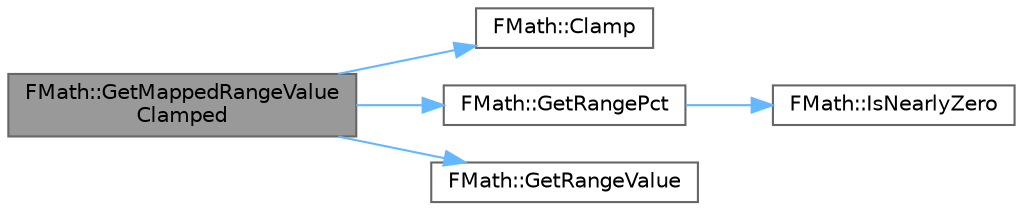digraph "FMath::GetMappedRangeValueClamped"
{
 // INTERACTIVE_SVG=YES
 // LATEX_PDF_SIZE
  bgcolor="transparent";
  edge [fontname=Helvetica,fontsize=10,labelfontname=Helvetica,labelfontsize=10];
  node [fontname=Helvetica,fontsize=10,shape=box,height=0.2,width=0.4];
  rankdir="LR";
  Node1 [id="Node000001",label="FMath::GetMappedRangeValue\lClamped",height=0.2,width=0.4,color="gray40", fillcolor="grey60", style="filled", fontcolor="black",tooltip=" "];
  Node1 -> Node2 [id="edge1_Node000001_Node000002",color="steelblue1",style="solid",tooltip=" "];
  Node2 [id="Node000002",label="FMath::Clamp",height=0.2,width=0.4,color="grey40", fillcolor="white", style="filled",URL="$dc/d20/structFMath.html#a7dbca5929b2ea7f13304eb4c927dab6c",tooltip="Clamps X to be between Min and Max, inclusive."];
  Node1 -> Node3 [id="edge2_Node000001_Node000003",color="steelblue1",style="solid",tooltip=" "];
  Node3 [id="Node000003",label="FMath::GetRangePct",height=0.2,width=0.4,color="grey40", fillcolor="white", style="filled",URL="$dc/d20/structFMath.html#a66b35e50adf9107885f742d4d2b0c1c0",tooltip="Calculates the percentage along a line from MinValue to MaxValue that Value is."];
  Node3 -> Node4 [id="edge3_Node000003_Node000004",color="steelblue1",style="solid",tooltip=" "];
  Node4 [id="Node000004",label="FMath::IsNearlyZero",height=0.2,width=0.4,color="grey40", fillcolor="white", style="filled",URL="$dc/d20/structFMath.html#ac9075b119b641d69ef4475cc5c2a60a8",tooltip="Checks if a floating point number is nearly zero."];
  Node1 -> Node5 [id="edge4_Node000001_Node000005",color="steelblue1",style="solid",tooltip=" "];
  Node5 [id="Node000005",label="FMath::GetRangeValue",height=0.2,width=0.4,color="grey40", fillcolor="white", style="filled",URL="$dc/d20/structFMath.html#a0199ec66c0fccc12c600fbd843f1fea0",tooltip="Basically a Vector2d version of Lerp."];
}
